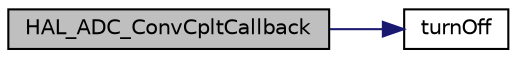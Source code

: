 digraph "HAL_ADC_ConvCpltCallback"
{
 // LATEX_PDF_SIZE
  edge [fontname="Helvetica",fontsize="10",labelfontname="Helvetica",labelfontsize="10"];
  node [fontname="Helvetica",fontsize="10",shape=record];
  rankdir="LR";
  Node1 [label="HAL_ADC_ConvCpltCallback",height=0.2,width=0.4,color="black", fillcolor="grey75", style="filled", fontcolor="black",tooltip="Callback de conversão completa do ADC1 e o ADC2, faz o processamento dos valores obtidos."];
  Node1 -> Node2 [color="midnightblue",fontsize="10",style="solid",fontname="Helvetica"];
  Node2 [label="turnOff",height=0.2,width=0.4,color="black", fillcolor="white", style="filled",URL="$main_8c.html#acf88b454de739ce6d17ee6e7daadb9be",tooltip="Função de desligamento da estufa. O Shutdon é ativado, todos os atuadores são desativados,..."];
}
